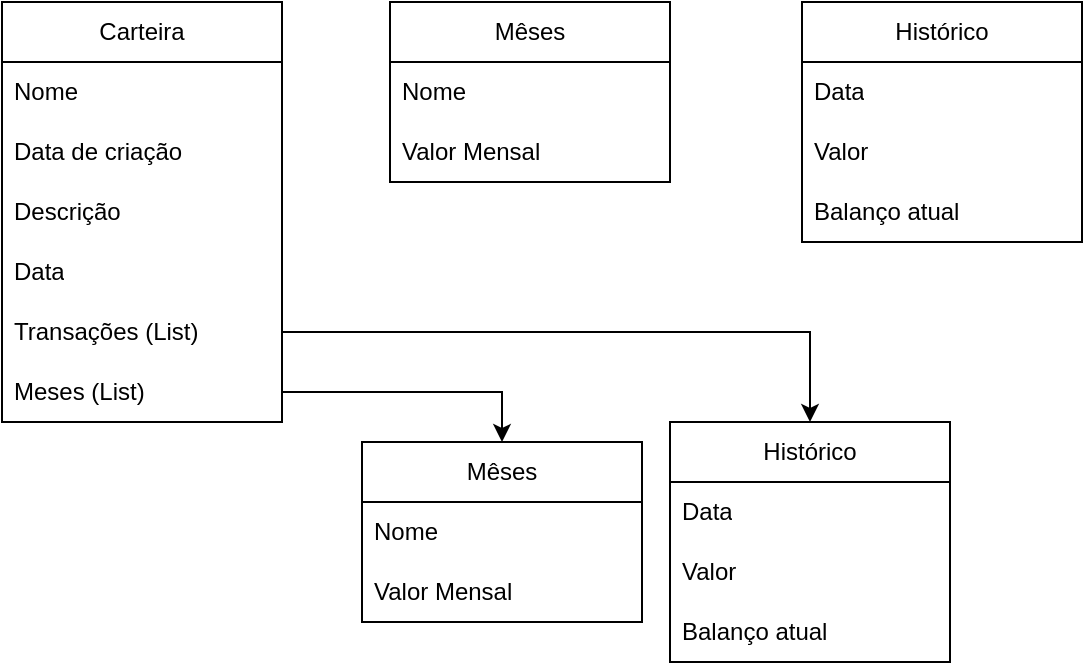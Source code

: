 <mxfile version="21.7.2" type="device">
  <diagram name="Página-1" id="LabKk-eArJLzU7Zm5RFT">
    <mxGraphModel dx="1434" dy="790" grid="1" gridSize="10" guides="1" tooltips="1" connect="1" arrows="1" fold="1" page="1" pageScale="1" pageWidth="827" pageHeight="1169" math="0" shadow="0">
      <root>
        <mxCell id="0" />
        <mxCell id="1" parent="0" />
        <mxCell id="jwH1EaPLNne5akH_LLmG-1" value="Carteira" style="swimlane;fontStyle=0;childLayout=stackLayout;horizontal=1;startSize=30;horizontalStack=0;resizeParent=1;resizeParentMax=0;resizeLast=0;collapsible=1;marginBottom=0;whiteSpace=wrap;html=1;" vertex="1" parent="1">
          <mxGeometry x="80" y="90" width="140" height="210" as="geometry" />
        </mxCell>
        <mxCell id="jwH1EaPLNne5akH_LLmG-2" value="Nome" style="text;strokeColor=none;fillColor=none;align=left;verticalAlign=middle;spacingLeft=4;spacingRight=4;overflow=hidden;points=[[0,0.5],[1,0.5]];portConstraint=eastwest;rotatable=0;whiteSpace=wrap;html=1;" vertex="1" parent="jwH1EaPLNne5akH_LLmG-1">
          <mxGeometry y="30" width="140" height="30" as="geometry" />
        </mxCell>
        <mxCell id="jwH1EaPLNne5akH_LLmG-3" value="Data de criação&lt;br&gt;" style="text;strokeColor=none;fillColor=none;align=left;verticalAlign=middle;spacingLeft=4;spacingRight=4;overflow=hidden;points=[[0,0.5],[1,0.5]];portConstraint=eastwest;rotatable=0;whiteSpace=wrap;html=1;" vertex="1" parent="jwH1EaPLNne5akH_LLmG-1">
          <mxGeometry y="60" width="140" height="30" as="geometry" />
        </mxCell>
        <mxCell id="jwH1EaPLNne5akH_LLmG-13" value="Descrição" style="text;strokeColor=none;fillColor=none;align=left;verticalAlign=middle;spacingLeft=4;spacingRight=4;overflow=hidden;points=[[0,0.5],[1,0.5]];portConstraint=eastwest;rotatable=0;whiteSpace=wrap;html=1;" vertex="1" parent="jwH1EaPLNne5akH_LLmG-1">
          <mxGeometry y="90" width="140" height="30" as="geometry" />
        </mxCell>
        <mxCell id="jwH1EaPLNne5akH_LLmG-23" value="Data" style="text;strokeColor=none;fillColor=none;align=left;verticalAlign=middle;spacingLeft=4;spacingRight=4;overflow=hidden;points=[[0,0.5],[1,0.5]];portConstraint=eastwest;rotatable=0;whiteSpace=wrap;html=1;" vertex="1" parent="jwH1EaPLNne5akH_LLmG-1">
          <mxGeometry y="120" width="140" height="30" as="geometry" />
        </mxCell>
        <mxCell id="jwH1EaPLNne5akH_LLmG-4" value="Transações (List)" style="text;strokeColor=none;fillColor=none;align=left;verticalAlign=middle;spacingLeft=4;spacingRight=4;overflow=hidden;points=[[0,0.5],[1,0.5]];portConstraint=eastwest;rotatable=0;whiteSpace=wrap;html=1;" vertex="1" parent="jwH1EaPLNne5akH_LLmG-1">
          <mxGeometry y="150" width="140" height="30" as="geometry" />
        </mxCell>
        <mxCell id="jwH1EaPLNne5akH_LLmG-25" value="Meses (List)" style="text;strokeColor=none;fillColor=none;align=left;verticalAlign=middle;spacingLeft=4;spacingRight=4;overflow=hidden;points=[[0,0.5],[1,0.5]];portConstraint=eastwest;rotatable=0;whiteSpace=wrap;html=1;" vertex="1" parent="jwH1EaPLNne5akH_LLmG-1">
          <mxGeometry y="180" width="140" height="30" as="geometry" />
        </mxCell>
        <mxCell id="jwH1EaPLNne5akH_LLmG-5" value="Histórico" style="swimlane;fontStyle=0;childLayout=stackLayout;horizontal=1;startSize=30;horizontalStack=0;resizeParent=1;resizeParentMax=0;resizeLast=0;collapsible=1;marginBottom=0;whiteSpace=wrap;html=1;" vertex="1" parent="1">
          <mxGeometry x="414" y="300" width="140" height="120" as="geometry" />
        </mxCell>
        <mxCell id="jwH1EaPLNne5akH_LLmG-6" value="Data" style="text;strokeColor=none;fillColor=none;align=left;verticalAlign=middle;spacingLeft=4;spacingRight=4;overflow=hidden;points=[[0,0.5],[1,0.5]];portConstraint=eastwest;rotatable=0;whiteSpace=wrap;html=1;" vertex="1" parent="jwH1EaPLNne5akH_LLmG-5">
          <mxGeometry y="30" width="140" height="30" as="geometry" />
        </mxCell>
        <mxCell id="jwH1EaPLNne5akH_LLmG-7" value="Valor" style="text;strokeColor=none;fillColor=none;align=left;verticalAlign=middle;spacingLeft=4;spacingRight=4;overflow=hidden;points=[[0,0.5],[1,0.5]];portConstraint=eastwest;rotatable=0;whiteSpace=wrap;html=1;" vertex="1" parent="jwH1EaPLNne5akH_LLmG-5">
          <mxGeometry y="60" width="140" height="30" as="geometry" />
        </mxCell>
        <mxCell id="jwH1EaPLNne5akH_LLmG-14" value="Balanço atual" style="text;strokeColor=none;fillColor=none;align=left;verticalAlign=middle;spacingLeft=4;spacingRight=4;overflow=hidden;points=[[0,0.5],[1,0.5]];portConstraint=eastwest;rotatable=0;whiteSpace=wrap;html=1;" vertex="1" parent="jwH1EaPLNne5akH_LLmG-5">
          <mxGeometry y="90" width="140" height="30" as="geometry" />
        </mxCell>
        <mxCell id="jwH1EaPLNne5akH_LLmG-9" value="Mêses" style="swimlane;fontStyle=0;childLayout=stackLayout;horizontal=1;startSize=30;horizontalStack=0;resizeParent=1;resizeParentMax=0;resizeLast=0;collapsible=1;marginBottom=0;whiteSpace=wrap;html=1;" vertex="1" parent="1">
          <mxGeometry x="260" y="310" width="140" height="90" as="geometry" />
        </mxCell>
        <mxCell id="jwH1EaPLNne5akH_LLmG-10" value="Nome" style="text;strokeColor=none;fillColor=none;align=left;verticalAlign=middle;spacingLeft=4;spacingRight=4;overflow=hidden;points=[[0,0.5],[1,0.5]];portConstraint=eastwest;rotatable=0;whiteSpace=wrap;html=1;" vertex="1" parent="jwH1EaPLNne5akH_LLmG-9">
          <mxGeometry y="30" width="140" height="30" as="geometry" />
        </mxCell>
        <mxCell id="jwH1EaPLNne5akH_LLmG-11" value="Valor Mensal" style="text;strokeColor=none;fillColor=none;align=left;verticalAlign=middle;spacingLeft=4;spacingRight=4;overflow=hidden;points=[[0,0.5],[1,0.5]];portConstraint=eastwest;rotatable=0;whiteSpace=wrap;html=1;" vertex="1" parent="jwH1EaPLNne5akH_LLmG-9">
          <mxGeometry y="60" width="140" height="30" as="geometry" />
        </mxCell>
        <mxCell id="jwH1EaPLNne5akH_LLmG-24" style="edgeStyle=orthogonalEdgeStyle;rounded=0;orthogonalLoop=1;jettySize=auto;html=1;" edge="1" parent="1" source="jwH1EaPLNne5akH_LLmG-4" target="jwH1EaPLNne5akH_LLmG-5">
          <mxGeometry relative="1" as="geometry" />
        </mxCell>
        <mxCell id="jwH1EaPLNne5akH_LLmG-26" style="edgeStyle=orthogonalEdgeStyle;rounded=0;orthogonalLoop=1;jettySize=auto;html=1;" edge="1" parent="1" source="jwH1EaPLNne5akH_LLmG-25" target="jwH1EaPLNne5akH_LLmG-9">
          <mxGeometry relative="1" as="geometry" />
        </mxCell>
        <mxCell id="jwH1EaPLNne5akH_LLmG-27" value="Mêses" style="swimlane;fontStyle=0;childLayout=stackLayout;horizontal=1;startSize=30;horizontalStack=0;resizeParent=1;resizeParentMax=0;resizeLast=0;collapsible=1;marginBottom=0;whiteSpace=wrap;html=1;" vertex="1" parent="1">
          <mxGeometry x="274" y="90" width="140" height="90" as="geometry" />
        </mxCell>
        <mxCell id="jwH1EaPLNne5akH_LLmG-28" value="Nome" style="text;strokeColor=none;fillColor=none;align=left;verticalAlign=middle;spacingLeft=4;spacingRight=4;overflow=hidden;points=[[0,0.5],[1,0.5]];portConstraint=eastwest;rotatable=0;whiteSpace=wrap;html=1;" vertex="1" parent="jwH1EaPLNne5akH_LLmG-27">
          <mxGeometry y="30" width="140" height="30" as="geometry" />
        </mxCell>
        <mxCell id="jwH1EaPLNne5akH_LLmG-29" value="Valor Mensal" style="text;strokeColor=none;fillColor=none;align=left;verticalAlign=middle;spacingLeft=4;spacingRight=4;overflow=hidden;points=[[0,0.5],[1,0.5]];portConstraint=eastwest;rotatable=0;whiteSpace=wrap;html=1;" vertex="1" parent="jwH1EaPLNne5akH_LLmG-27">
          <mxGeometry y="60" width="140" height="30" as="geometry" />
        </mxCell>
        <mxCell id="jwH1EaPLNne5akH_LLmG-30" value="Histórico" style="swimlane;fontStyle=0;childLayout=stackLayout;horizontal=1;startSize=30;horizontalStack=0;resizeParent=1;resizeParentMax=0;resizeLast=0;collapsible=1;marginBottom=0;whiteSpace=wrap;html=1;" vertex="1" parent="1">
          <mxGeometry x="480" y="90" width="140" height="120" as="geometry" />
        </mxCell>
        <mxCell id="jwH1EaPLNne5akH_LLmG-31" value="Data" style="text;strokeColor=none;fillColor=none;align=left;verticalAlign=middle;spacingLeft=4;spacingRight=4;overflow=hidden;points=[[0,0.5],[1,0.5]];portConstraint=eastwest;rotatable=0;whiteSpace=wrap;html=1;" vertex="1" parent="jwH1EaPLNne5akH_LLmG-30">
          <mxGeometry y="30" width="140" height="30" as="geometry" />
        </mxCell>
        <mxCell id="jwH1EaPLNne5akH_LLmG-32" value="Valor" style="text;strokeColor=none;fillColor=none;align=left;verticalAlign=middle;spacingLeft=4;spacingRight=4;overflow=hidden;points=[[0,0.5],[1,0.5]];portConstraint=eastwest;rotatable=0;whiteSpace=wrap;html=1;" vertex="1" parent="jwH1EaPLNne5akH_LLmG-30">
          <mxGeometry y="60" width="140" height="30" as="geometry" />
        </mxCell>
        <mxCell id="jwH1EaPLNne5akH_LLmG-33" value="Balanço atual" style="text;strokeColor=none;fillColor=none;align=left;verticalAlign=middle;spacingLeft=4;spacingRight=4;overflow=hidden;points=[[0,0.5],[1,0.5]];portConstraint=eastwest;rotatable=0;whiteSpace=wrap;html=1;" vertex="1" parent="jwH1EaPLNne5akH_LLmG-30">
          <mxGeometry y="90" width="140" height="30" as="geometry" />
        </mxCell>
      </root>
    </mxGraphModel>
  </diagram>
</mxfile>

